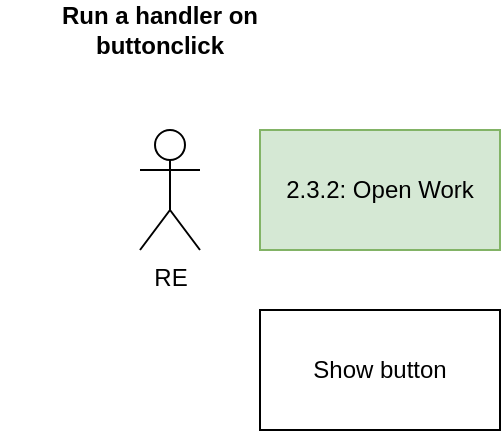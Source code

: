 <mxfile version="13.6.2" type="device"><diagram id="qno5E7S1u6ZEloGOzxo1" name="Page-1"><mxGraphModel dx="1355" dy="945" grid="1" gridSize="10" guides="1" tooltips="1" connect="1" arrows="1" fold="1" page="1" pageScale="1" pageWidth="850" pageHeight="1100" math="0" shadow="0"><root><mxCell id="0"/><mxCell id="1" parent="0"/><mxCell id="JcBsINajHItwWk2cT7IY-1" value="2.3.2: Open Work" style="rounded=0;whiteSpace=wrap;html=1;fillColor=#d5e8d4;strokeColor=#82b366;" vertex="1" parent="1"><mxGeometry x="140" y="340" width="120" height="60" as="geometry"/></mxCell><mxCell id="JcBsINajHItwWk2cT7IY-3" value="Show button" style="rounded=0;whiteSpace=wrap;html=1;" vertex="1" parent="1"><mxGeometry x="140" y="430" width="120" height="60" as="geometry"/></mxCell><mxCell id="JcBsINajHItwWk2cT7IY-4" value="RE" style="shape=umlActor;verticalLabelPosition=bottom;verticalAlign=top;html=1;outlineConnect=0;" vertex="1" parent="1"><mxGeometry x="80" y="340" width="30" height="60" as="geometry"/></mxCell><mxCell id="JcBsINajHItwWk2cT7IY-10" value="Run a handler on buttonclick" style="text;html=1;strokeColor=none;fillColor=none;align=center;verticalAlign=middle;whiteSpace=wrap;rounded=0;fontStyle=1" vertex="1" parent="1"><mxGeometry x="10" y="280" width="160" height="20" as="geometry"/></mxCell></root></mxGraphModel></diagram></mxfile>